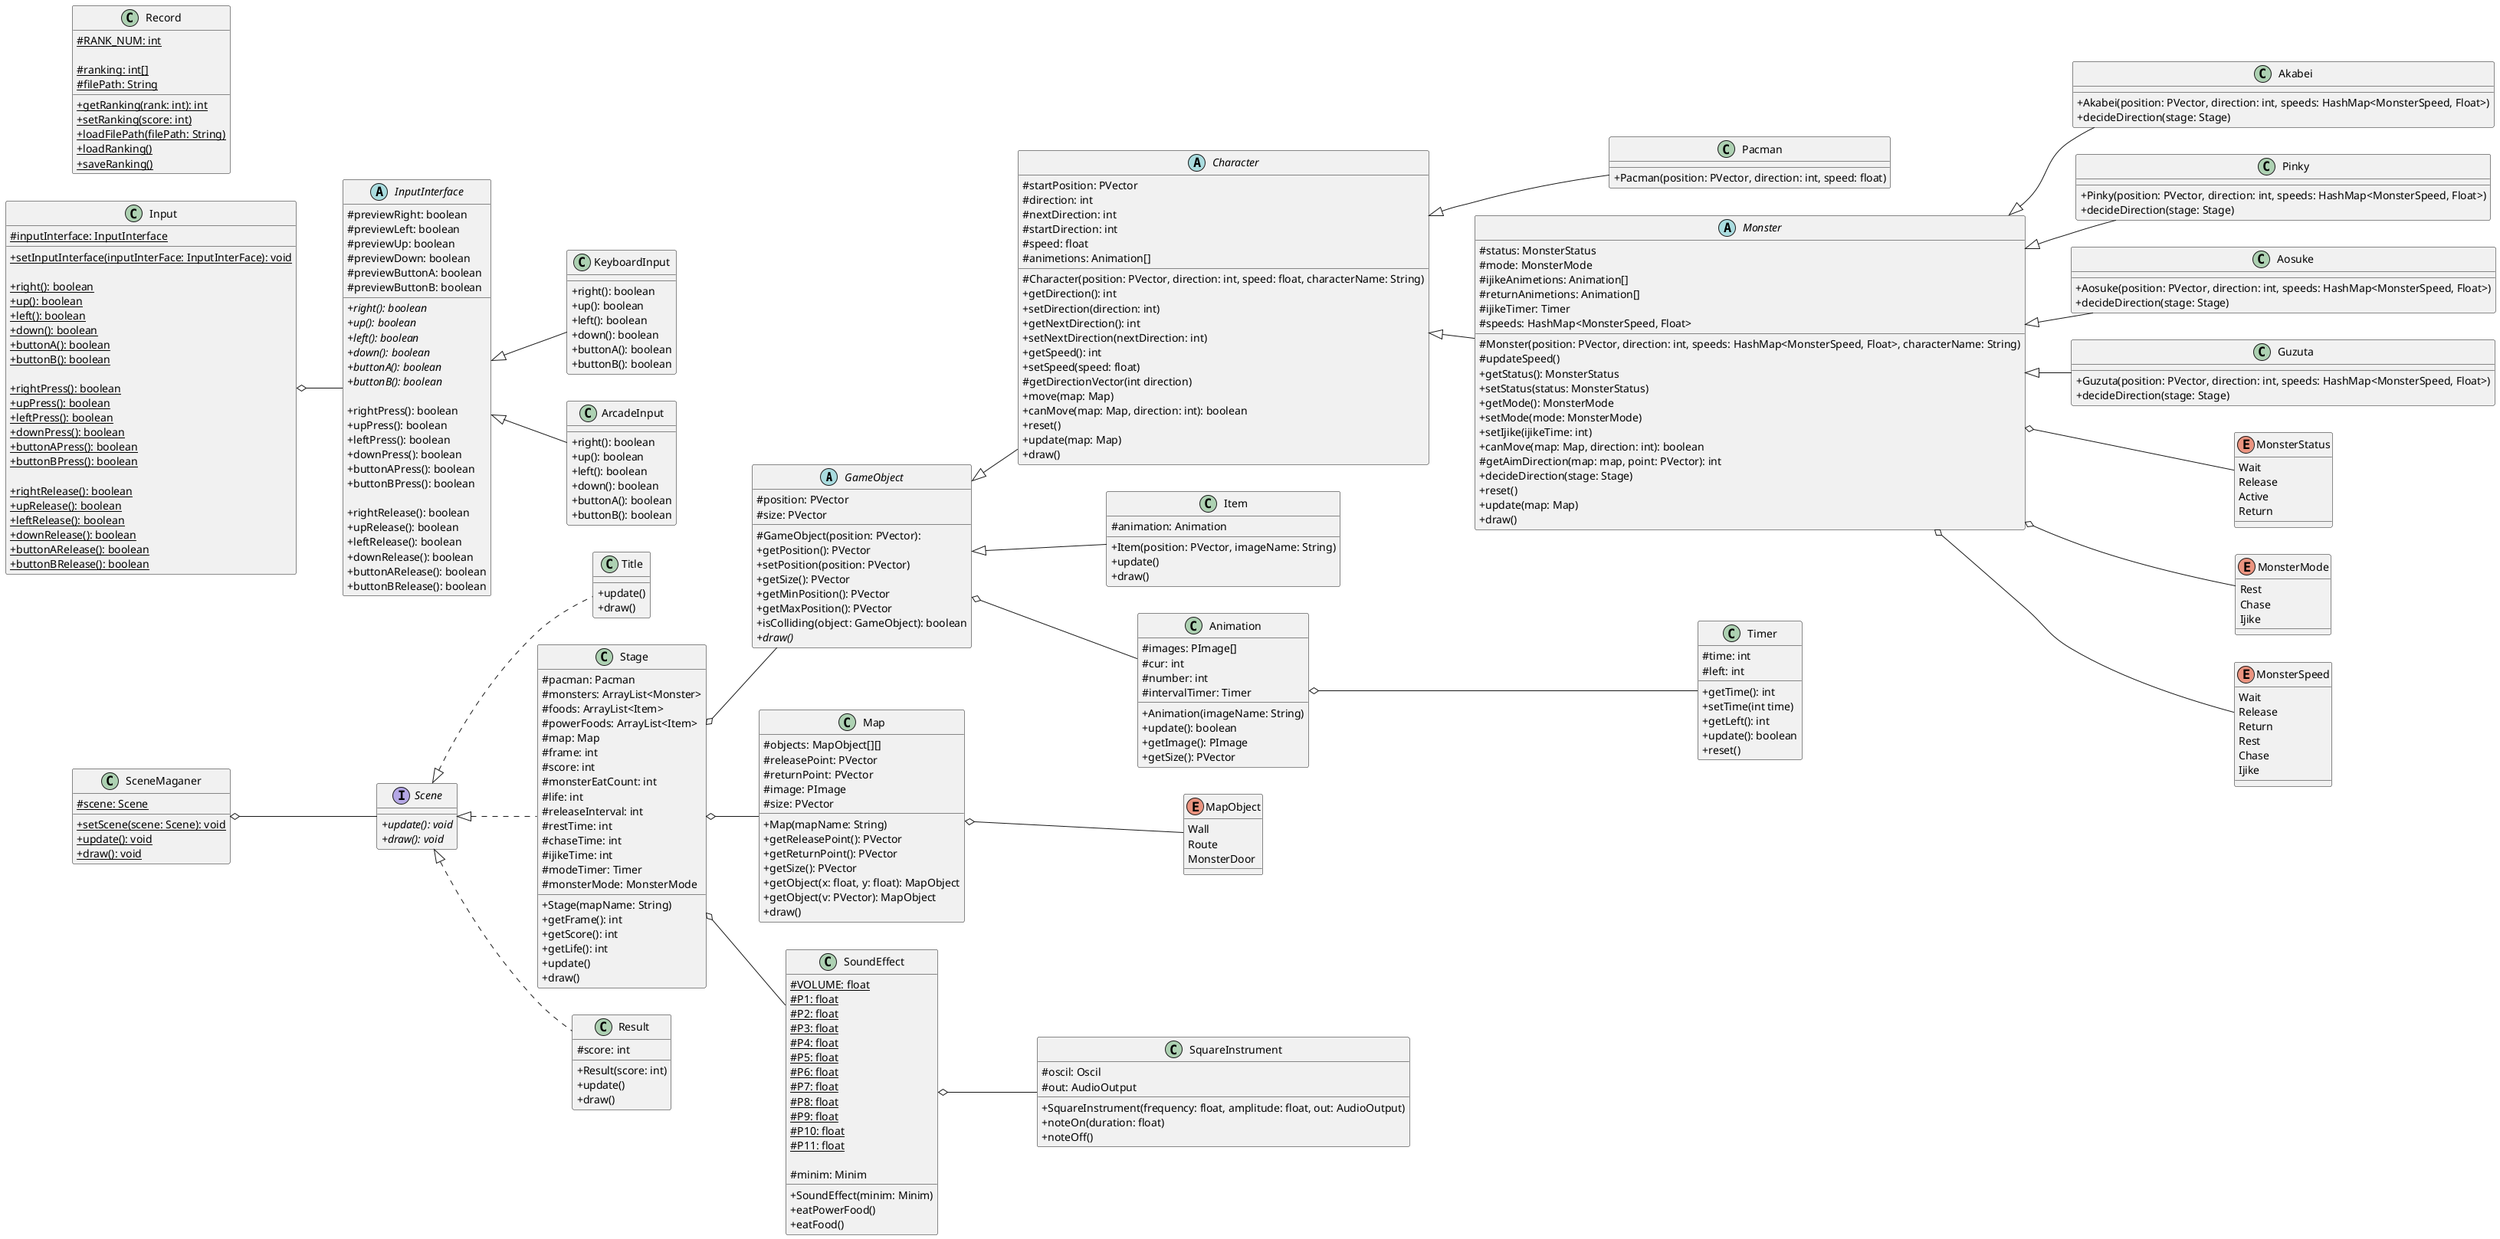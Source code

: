 @startuml pacman

left to right direction

skinparam Shadowing false
skinparam classAttributeIconSize 0

GameObject <|-- Character
GameObject <|-- Item
GameObject o-- Animation

Animation o-- Timer

Character <|-- Pacman
Character <|-- Monster

Monster <|-- Akabei
Monster <|-- Pinky
Monster <|-- Aosuke
Monster <|-- Guzuta
Monster o-- MonsterStatus
Monster o-- MonsterMode
Monster o-- MonsterSpeed

Map o-- MapObject

SceneMaganer o-- Scene
Scene <|.. Title
Scene <|.. Stage
Scene <|.. Result

Stage o-- GameObject
Stage o-- Map
Stage o-- SoundEffect

SoundEffect o-- SquareInstrument

Input o-- InputInterface
InputInterface <|-- KeyboardInput
InputInterface <|-- ArcadeInput

abstract class GameObject {
    # position: PVector
    # size: PVector

    # GameObject(position: PVector):
    + getPosition(): PVector
    + setPosition(position: PVector)
    + getSize(): PVector
    + getMinPosition(): PVector
    + getMaxPosition(): PVector
    + isColliding(object: GameObject): boolean
    + {abstract} draw()
}

abstract class Character {
    # startPosition: PVector
    # direction: int
    # nextDirection: int
    # startDirection: int
    # speed: float
    # animetions: Animation[]

    # Character(position: PVector, direction: int, speed: float, characterName: String)
    + getDirection(): int
    + setDirection(direction: int)
    + getNextDirection(): int
    + setNextDirection(nextDirection: int)
    + getSpeed(): int
    + setSpeed(speed: float)
    # getDirectionVector(int direction)
    + move(map: Map)
    + canMove(map: Map, direction: int): boolean
    + reset()
    + update(map: Map)
    + draw()
}

class Pacman {
    + Pacman(position: PVector, direction: int, speed: float)
}

abstract class Monster {
    # status: MonsterStatus
    # mode: MonsterMode
    # ijikeAnimetions: Animation[]
    # returnAnimetions: Animation[]
    # ijikeTimer: Timer
    # speeds: HashMap<MonsterSpeed, Float>

    # Monster(position: PVector, direction: int, speeds: HashMap<MonsterSpeed, Float>, characterName: String)
    # updateSpeed()
    + getStatus(): MonsterStatus
    + setStatus(status: MonsterStatus)
    + getMode(): MonsterMode
    + setMode(mode: MonsterMode)
    + setIjike(ijikeTime: int)
    + canMove(map: Map, direction: int): boolean
    # getAimDirection(map: map, point: PVector): int
    + decideDirection(stage: Stage)
    + reset()
    + update(map: Map)
    + draw()
}

enum MonsterStatus {
    Wait
    Release
    Active
    Return
}

enum MonsterMode {
    Rest
    Chase
    Ijike
}

enum MonsterSpeed {
    Wait
    Release
    Return
    Rest
    Chase
    Ijike
}

class Akabei {
    + Akabei(position: PVector, direction: int, speeds: HashMap<MonsterSpeed, Float>)
    + decideDirection(stage: Stage)
}

class Pinky {
    + Pinky(position: PVector, direction: int, speeds: HashMap<MonsterSpeed, Float>)
    + decideDirection(stage: Stage)
}

class Aosuke {
    + Aosuke(position: PVector, direction: int, speeds: HashMap<MonsterSpeed, Float>)
    + decideDirection(stage: Stage)
}

class Guzuta {
    + Guzuta(position: PVector, direction: int, speeds: HashMap<MonsterSpeed, Float>)
    + decideDirection(stage: Stage)
}

class Map {
    # objects: MapObject[][]
    # releasePoint: PVector
    # returnPoint: PVector
    # image: PImage
    # size: PVector

    + Map(mapName: String)
    + getReleasePoint(): PVector
    + getReturnPoint(): PVector
    + getSize(): PVector
    + getObject(x: float, y: float): MapObject
    + getObject(v: PVector): MapObject
    + draw()
}

enum MapObject {
    Wall
    Route
    MonsterDoor
}

class Item {
    # animation: Animation

    + Item(position: PVector, imageName: String)
    + update()
    + draw()
}

class Animation {
    # images: PImage[]
    # cur: int
    # number: int
    # intervalTimer: Timer

    + Animation(imageName: String)
    + update(): boolean
    + getImage(): PImage
    + getSize(): PVector
}

class Timer {
    # time: int
    # left: int

    + getTime(): int
    + setTime(int time)
    + getLeft(): int
    + update(): boolean
    + reset()
}

interface Scene {
    + {abstract} update(): void
    + {abstract} draw(): void
}

class SceneMaganer {
    # {static} scene: Scene

    + {static} setScene(scene: Scene): void
    + {static} update(): void
    + {static} draw(): void
}

class Stage {
    # pacman: Pacman
    # monsters: ArrayList<Monster>
    # foods: ArrayList<Item>
    # powerFoods: ArrayList<Item>
    # map: Map
    # frame: int
    # score: int
    # monsterEatCount: int
    # life: int
    # releaseInterval: int
    # restTime: int
    # chaseTime: int
    # ijikeTime: int
    # modeTimer: Timer
    # monsterMode: MonsterMode

    + Stage(mapName: String)
    + getFrame(): int
    + getScore(): int
    + getLife(): int
    + update()
    + draw()
}

class Title {
    + update()
    + draw()
}

class Result {
    # score: int

    + Result(score: int)
    + update()
    + draw()
}

class SoundEffect {
    # {static} VOLUME: float
    # {static} P1: float
    # {static} P2: float
    # {static} P3: float
    # {static} P4: float
    # {static} P5: float
    # {static} P6: float
    # {static} P7: float
    # {static} P8: float
    # {static} P9: float
    # {static} P10: float
    # {static} P11: float

    # minim: Minim

    + SoundEffect(minim: Minim)
    + eatPowerFood()
    + eatFood()
}

class SquareInstrument {
    # oscil: Oscil
    # out: AudioOutput

    + SquareInstrument(frequency: float, amplitude: float, out: AudioOutput)
    + noteOn(duration: float)
    + noteOff()
}

abstract class InputInterface {
    # previewRight: boolean
    # previewLeft: boolean
    # previewUp: boolean
    # previewDown: boolean
    # previewButtonA: boolean
    # previewButtonB: boolean

    + {abstract} right(): boolean
    + {abstract} up(): boolean
    + {abstract} left(): boolean
    + {abstract} down(): boolean
    + {abstract} buttonA(): boolean
    + {abstract} buttonB(): boolean

    + rightPress(): boolean
    + upPress(): boolean
    + leftPress(): boolean
    + downPress(): boolean
    + buttonAPress(): boolean
    + buttonBPress(): boolean

    + rightRelease(): boolean
    + upRelease(): boolean
    + leftRelease(): boolean
    + downRelease(): boolean
    + buttonARelease(): boolean
    + buttonBRelease(): boolean
}

class KeyboardInput {
    + right(): boolean
    + up(): boolean
    + left(): boolean
    + down(): boolean
    + buttonA(): boolean
    + buttonB(): boolean
}

class ArcadeInput {
    + right(): boolean
    + up(): boolean
    + left(): boolean
    + down(): boolean
    + buttonA(): boolean
    + buttonB(): boolean
}

class Input {
    # {static} inputInterface: InputInterface

    + {static} setInputInterface(inputInterFace: InputInterFace): void

    + {static} right(): boolean
    + {static} up(): boolean
    + {static} left(): boolean
    + {static} down(): boolean
    + {static} buttonA(): boolean
    + {static} buttonB(): boolean

    + {static} rightPress(): boolean
    + {static} upPress(): boolean
    + {static} leftPress(): boolean
    + {static} downPress(): boolean
    + {static} buttonAPress(): boolean
    + {static} buttonBPress(): boolean

    + {static} rightRelease(): boolean
    + {static} upRelease(): boolean
    + {static} leftRelease(): boolean
    + {static} downRelease(): boolean
    + {static} buttonARelease(): boolean
    + {static} buttonBRelease(): boolean
}

class Record {
    # {static} RANK_NUM: int

    # {static} ranking: int[]
    # {static} filePath: String

    + {static} getRanking(rank: int): int
    + {static} setRanking(score: int)
    + {static} loadFilePath(filePath: String)
    + {static} loadRanking()
    + {static} saveRanking()
}

@enduml
